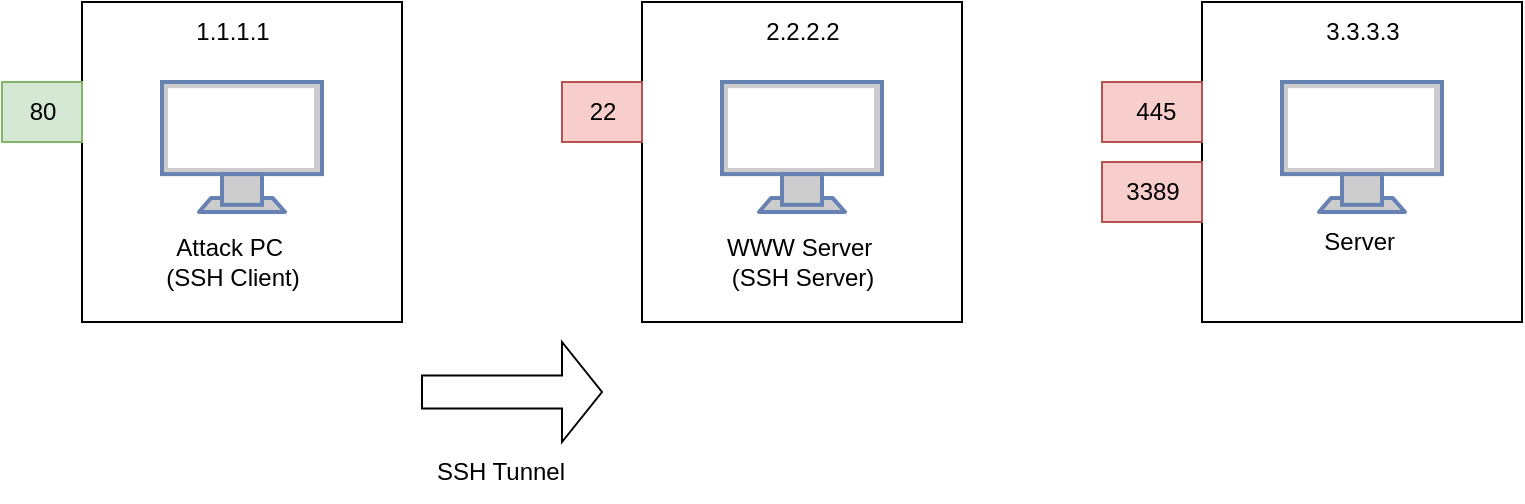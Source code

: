 <mxfile version="26.2.8">
  <diagram name="第 1 页" id="GVWUswQuyPeesBojkQ96">
    <mxGraphModel dx="1030" dy="520" grid="1" gridSize="10" guides="1" tooltips="1" connect="1" arrows="1" fold="1" page="1" pageScale="1" pageWidth="827" pageHeight="1169" math="0" shadow="0">
      <root>
        <mxCell id="0" />
        <mxCell id="1" parent="0" />
        <mxCell id="GLUU1QFi1iWbL2f7jV7O-11" value="" style="whiteSpace=wrap;html=1;aspect=fixed;" vertex="1" parent="1">
          <mxGeometry x="720" y="280" width="160" height="160" as="geometry" />
        </mxCell>
        <mxCell id="GLUU1QFi1iWbL2f7jV7O-10" value="" style="whiteSpace=wrap;html=1;aspect=fixed;" vertex="1" parent="1">
          <mxGeometry x="440" y="280" width="160" height="160" as="geometry" />
        </mxCell>
        <mxCell id="GLUU1QFi1iWbL2f7jV7O-5" value="" style="whiteSpace=wrap;html=1;aspect=fixed;" vertex="1" parent="1">
          <mxGeometry x="160" y="280" width="160" height="160" as="geometry" />
        </mxCell>
        <mxCell id="GLUU1QFi1iWbL2f7jV7O-1" value="" style="fontColor=#0066CC;verticalAlign=top;verticalLabelPosition=bottom;labelPosition=center;align=center;html=1;outlineConnect=0;fillColor=#CCCCCC;strokeColor=#6881B3;gradientColor=none;gradientDirection=north;strokeWidth=2;shape=mxgraph.networks.monitor;" vertex="1" parent="1">
          <mxGeometry x="200" y="320" width="80" height="65" as="geometry" />
        </mxCell>
        <mxCell id="GLUU1QFi1iWbL2f7jV7O-2" value="" style="fontColor=#0066CC;verticalAlign=top;verticalLabelPosition=bottom;labelPosition=center;align=center;html=1;outlineConnect=0;fillColor=#CCCCCC;strokeColor=#6881B3;gradientColor=none;gradientDirection=north;strokeWidth=2;shape=mxgraph.networks.monitor;" vertex="1" parent="1">
          <mxGeometry x="760" y="320" width="80" height="65" as="geometry" />
        </mxCell>
        <mxCell id="GLUU1QFi1iWbL2f7jV7O-3" value="" style="fontColor=#0066CC;verticalAlign=top;verticalLabelPosition=bottom;labelPosition=center;align=center;html=1;outlineConnect=0;fillColor=#CCCCCC;strokeColor=#6881B3;gradientColor=none;gradientDirection=north;strokeWidth=2;shape=mxgraph.networks.monitor;" vertex="1" parent="1">
          <mxGeometry x="480" y="320" width="80" height="65" as="geometry" />
        </mxCell>
        <mxCell id="GLUU1QFi1iWbL2f7jV7O-8" value="Attack PC&amp;nbsp;&lt;div&gt;(SSH Client)&lt;/div&gt;" style="text;html=1;align=center;verticalAlign=middle;resizable=0;points=[];autosize=1;strokeColor=none;fillColor=none;" vertex="1" parent="1">
          <mxGeometry x="190" y="390" width="90" height="40" as="geometry" />
        </mxCell>
        <mxCell id="GLUU1QFi1iWbL2f7jV7O-9" value="80" style="text;html=1;align=center;verticalAlign=middle;resizable=0;points=[];autosize=1;strokeColor=#82b366;fillColor=#d5e8d4;labelBackgroundColor=none;" vertex="1" parent="1">
          <mxGeometry x="120" y="320" width="40" height="30" as="geometry" />
        </mxCell>
        <mxCell id="GLUU1QFi1iWbL2f7jV7O-12" value="WWW Server&amp;nbsp;&lt;div&gt;(SSH Server)&lt;/div&gt;" style="text;html=1;align=center;verticalAlign=middle;resizable=0;points=[];autosize=1;strokeColor=none;fillColor=none;" vertex="1" parent="1">
          <mxGeometry x="470" y="390" width="100" height="40" as="geometry" />
        </mxCell>
        <mxCell id="GLUU1QFi1iWbL2f7jV7O-13" value="Server&amp;nbsp;" style="text;html=1;align=center;verticalAlign=middle;resizable=0;points=[];autosize=1;strokeColor=none;fillColor=none;" vertex="1" parent="1">
          <mxGeometry x="770" y="385" width="60" height="30" as="geometry" />
        </mxCell>
        <mxCell id="GLUU1QFi1iWbL2f7jV7O-14" value="&amp;nbsp; 445&amp;nbsp;" style="text;html=1;align=center;verticalAlign=middle;resizable=0;points=[];autosize=1;strokeColor=#b85450;fillColor=#f8cecc;labelBackgroundColor=none;" vertex="1" parent="1">
          <mxGeometry x="670" y="320" width="50" height="30" as="geometry" />
        </mxCell>
        <mxCell id="GLUU1QFi1iWbL2f7jV7O-15" value="3389" style="text;html=1;align=center;verticalAlign=middle;resizable=0;points=[];autosize=1;strokeColor=#b85450;fillColor=#f8cecc;labelBackgroundColor=none;" vertex="1" parent="1">
          <mxGeometry x="670" y="360" width="50" height="30" as="geometry" />
        </mxCell>
        <mxCell id="GLUU1QFi1iWbL2f7jV7O-16" value="1.1.1.1" style="text;html=1;align=center;verticalAlign=middle;resizable=0;points=[];autosize=1;strokeColor=none;fillColor=none;" vertex="1" parent="1">
          <mxGeometry x="205" y="280" width="60" height="30" as="geometry" />
        </mxCell>
        <mxCell id="GLUU1QFi1iWbL2f7jV7O-17" value="2.2.2.2" style="text;html=1;align=center;verticalAlign=middle;resizable=0;points=[];autosize=1;strokeColor=none;fillColor=none;" vertex="1" parent="1">
          <mxGeometry x="490" y="280" width="60" height="30" as="geometry" />
        </mxCell>
        <mxCell id="GLUU1QFi1iWbL2f7jV7O-18" value="3.3.3.3" style="text;html=1;align=center;verticalAlign=middle;resizable=0;points=[];autosize=1;strokeColor=none;fillColor=none;" vertex="1" parent="1">
          <mxGeometry x="770" y="280" width="60" height="30" as="geometry" />
        </mxCell>
        <mxCell id="GLUU1QFi1iWbL2f7jV7O-19" value="22" style="text;html=1;align=center;verticalAlign=middle;resizable=0;points=[];autosize=1;strokeColor=#b85450;fillColor=#f8cecc;labelBackgroundColor=none;" vertex="1" parent="1">
          <mxGeometry x="400" y="320" width="40" height="30" as="geometry" />
        </mxCell>
        <mxCell id="GLUU1QFi1iWbL2f7jV7O-21" value="" style="html=1;shadow=0;dashed=0;align=center;verticalAlign=middle;shape=mxgraph.arrows2.arrow;dy=0.67;dx=20;notch=0;" vertex="1" parent="1">
          <mxGeometry x="330" y="450" width="90" height="50" as="geometry" />
        </mxCell>
        <mxCell id="GLUU1QFi1iWbL2f7jV7O-22" value="SSH Tunnel" style="text;html=1;align=center;verticalAlign=middle;resizable=0;points=[];autosize=1;strokeColor=none;fillColor=none;" vertex="1" parent="1">
          <mxGeometry x="324" y="500" width="90" height="30" as="geometry" />
        </mxCell>
      </root>
    </mxGraphModel>
  </diagram>
</mxfile>
